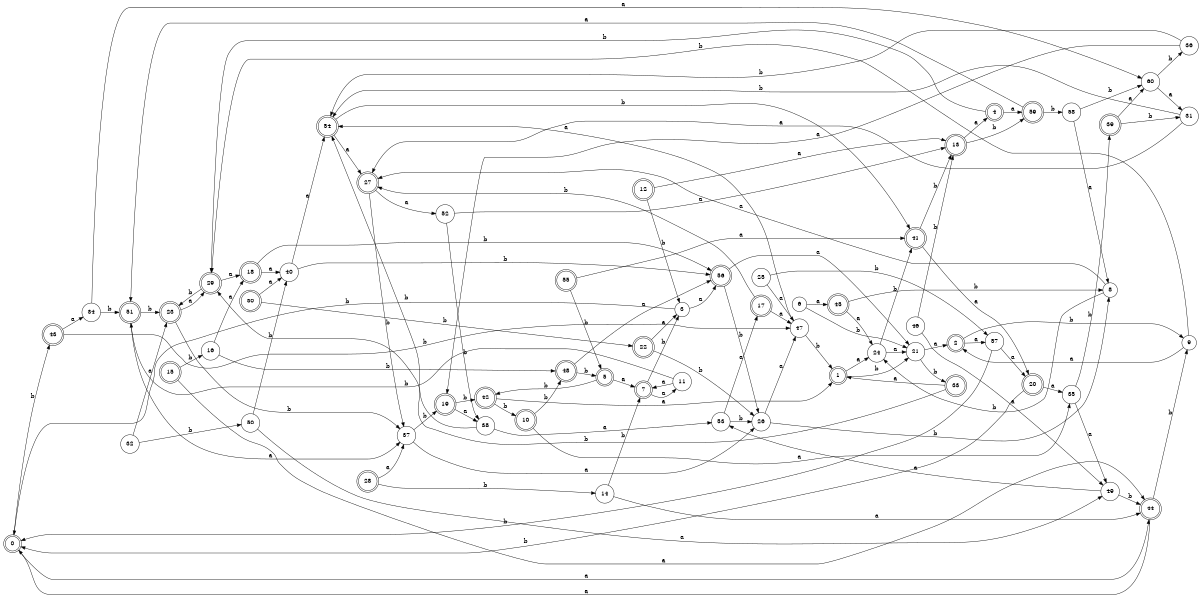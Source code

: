 digraph n49_10 {
__start0 [label="" shape="none"];

rankdir=LR;
size="8,5";

s0 [style="rounded,filled", color="black", fillcolor="white" shape="doublecircle", label="0"];
s1 [style="rounded,filled", color="black", fillcolor="white" shape="doublecircle", label="1"];
s2 [style="rounded,filled", color="black", fillcolor="white" shape="doublecircle", label="2"];
s3 [style="filled", color="black", fillcolor="white" shape="circle", label="3"];
s4 [style="rounded,filled", color="black", fillcolor="white" shape="doublecircle", label="4"];
s5 [style="rounded,filled", color="black", fillcolor="white" shape="doublecircle", label="5"];
s6 [style="filled", color="black", fillcolor="white" shape="circle", label="6"];
s7 [style="rounded,filled", color="black", fillcolor="white" shape="doublecircle", label="7"];
s8 [style="filled", color="black", fillcolor="white" shape="circle", label="8"];
s9 [style="filled", color="black", fillcolor="white" shape="circle", label="9"];
s10 [style="rounded,filled", color="black", fillcolor="white" shape="doublecircle", label="10"];
s11 [style="filled", color="black", fillcolor="white" shape="circle", label="11"];
s12 [style="rounded,filled", color="black", fillcolor="white" shape="doublecircle", label="12"];
s13 [style="rounded,filled", color="black", fillcolor="white" shape="doublecircle", label="13"];
s14 [style="filled", color="black", fillcolor="white" shape="circle", label="14"];
s15 [style="rounded,filled", color="black", fillcolor="white" shape="doublecircle", label="15"];
s16 [style="filled", color="black", fillcolor="white" shape="circle", label="16"];
s17 [style="rounded,filled", color="black", fillcolor="white" shape="doublecircle", label="17"];
s18 [style="rounded,filled", color="black", fillcolor="white" shape="doublecircle", label="18"];
s19 [style="rounded,filled", color="black", fillcolor="white" shape="doublecircle", label="19"];
s20 [style="rounded,filled", color="black", fillcolor="white" shape="doublecircle", label="20"];
s21 [style="filled", color="black", fillcolor="white" shape="circle", label="21"];
s22 [style="rounded,filled", color="black", fillcolor="white" shape="doublecircle", label="22"];
s23 [style="rounded,filled", color="black", fillcolor="white" shape="doublecircle", label="23"];
s24 [style="filled", color="black", fillcolor="white" shape="circle", label="24"];
s25 [style="filled", color="black", fillcolor="white" shape="circle", label="25"];
s26 [style="filled", color="black", fillcolor="white" shape="circle", label="26"];
s27 [style="rounded,filled", color="black", fillcolor="white" shape="doublecircle", label="27"];
s28 [style="rounded,filled", color="black", fillcolor="white" shape="doublecircle", label="28"];
s29 [style="rounded,filled", color="black", fillcolor="white" shape="doublecircle", label="29"];
s30 [style="rounded,filled", color="black", fillcolor="white" shape="doublecircle", label="30"];
s31 [style="filled", color="black", fillcolor="white" shape="circle", label="31"];
s32 [style="filled", color="black", fillcolor="white" shape="circle", label="32"];
s33 [style="rounded,filled", color="black", fillcolor="white" shape="doublecircle", label="33"];
s34 [style="filled", color="black", fillcolor="white" shape="circle", label="34"];
s35 [style="filled", color="black", fillcolor="white" shape="circle", label="35"];
s36 [style="filled", color="black", fillcolor="white" shape="circle", label="36"];
s37 [style="filled", color="black", fillcolor="white" shape="circle", label="37"];
s38 [style="filled", color="black", fillcolor="white" shape="circle", label="38"];
s39 [style="rounded,filled", color="black", fillcolor="white" shape="doublecircle", label="39"];
s40 [style="filled", color="black", fillcolor="white" shape="circle", label="40"];
s41 [style="rounded,filled", color="black", fillcolor="white" shape="doublecircle", label="41"];
s42 [style="rounded,filled", color="black", fillcolor="white" shape="doublecircle", label="42"];
s43 [style="rounded,filled", color="black", fillcolor="white" shape="doublecircle", label="43"];
s44 [style="rounded,filled", color="black", fillcolor="white" shape="doublecircle", label="44"];
s45 [style="rounded,filled", color="black", fillcolor="white" shape="doublecircle", label="45"];
s46 [style="filled", color="black", fillcolor="white" shape="circle", label="46"];
s47 [style="filled", color="black", fillcolor="white" shape="circle", label="47"];
s48 [style="rounded,filled", color="black", fillcolor="white" shape="doublecircle", label="48"];
s49 [style="filled", color="black", fillcolor="white" shape="circle", label="49"];
s50 [style="filled", color="black", fillcolor="white" shape="circle", label="50"];
s51 [style="rounded,filled", color="black", fillcolor="white" shape="doublecircle", label="51"];
s52 [style="filled", color="black", fillcolor="white" shape="circle", label="52"];
s53 [style="filled", color="black", fillcolor="white" shape="circle", label="53"];
s54 [style="rounded,filled", color="black", fillcolor="white" shape="doublecircle", label="54"];
s55 [style="rounded,filled", color="black", fillcolor="white" shape="doublecircle", label="55"];
s56 [style="rounded,filled", color="black", fillcolor="white" shape="doublecircle", label="56"];
s57 [style="filled", color="black", fillcolor="white" shape="circle", label="57"];
s58 [style="filled", color="black", fillcolor="white" shape="circle", label="58"];
s59 [style="rounded,filled", color="black", fillcolor="white" shape="doublecircle", label="59"];
s60 [style="filled", color="black", fillcolor="white" shape="circle", label="60"];
s0 -> s44 [label="a"];
s0 -> s43 [label="b"];
s1 -> s24 [label="a"];
s1 -> s21 [label="b"];
s2 -> s57 [label="a"];
s2 -> s9 [label="b"];
s3 -> s56 [label="a"];
s3 -> s0 [label="b"];
s4 -> s59 [label="a"];
s4 -> s29 [label="b"];
s5 -> s7 [label="a"];
s5 -> s42 [label="b"];
s6 -> s45 [label="a"];
s6 -> s21 [label="b"];
s7 -> s11 [label="a"];
s7 -> s3 [label="b"];
s8 -> s27 [label="a"];
s8 -> s24 [label="b"];
s9 -> s2 [label="a"];
s9 -> s29 [label="b"];
s10 -> s35 [label="a"];
s10 -> s48 [label="b"];
s11 -> s7 [label="a"];
s11 -> s51 [label="b"];
s12 -> s13 [label="a"];
s12 -> s3 [label="b"];
s13 -> s4 [label="a"];
s13 -> s59 [label="b"];
s14 -> s44 [label="a"];
s14 -> s7 [label="b"];
s15 -> s44 [label="a"];
s15 -> s16 [label="b"];
s16 -> s18 [label="a"];
s16 -> s48 [label="b"];
s17 -> s47 [label="a"];
s17 -> s27 [label="b"];
s18 -> s40 [label="a"];
s18 -> s56 [label="b"];
s19 -> s38 [label="a"];
s19 -> s42 [label="b"];
s20 -> s35 [label="a"];
s20 -> s0 [label="b"];
s21 -> s2 [label="a"];
s21 -> s33 [label="b"];
s22 -> s3 [label="a"];
s22 -> s26 [label="b"];
s23 -> s29 [label="a"];
s23 -> s37 [label="b"];
s24 -> s21 [label="a"];
s24 -> s41 [label="b"];
s25 -> s47 [label="a"];
s25 -> s57 [label="b"];
s26 -> s47 [label="a"];
s26 -> s8 [label="b"];
s27 -> s52 [label="a"];
s27 -> s37 [label="b"];
s28 -> s37 [label="a"];
s28 -> s14 [label="b"];
s29 -> s18 [label="a"];
s29 -> s23 [label="b"];
s30 -> s40 [label="a"];
s30 -> s22 [label="b"];
s31 -> s27 [label="a"];
s31 -> s54 [label="b"];
s32 -> s23 [label="a"];
s32 -> s50 [label="b"];
s33 -> s1 [label="a"];
s33 -> s29 [label="b"];
s34 -> s60 [label="a"];
s34 -> s51 [label="b"];
s35 -> s49 [label="a"];
s35 -> s39 [label="b"];
s36 -> s19 [label="a"];
s36 -> s54 [label="b"];
s37 -> s26 [label="a"];
s37 -> s19 [label="b"];
s38 -> s53 [label="a"];
s38 -> s54 [label="b"];
s39 -> s60 [label="a"];
s39 -> s31 [label="b"];
s40 -> s54 [label="a"];
s40 -> s56 [label="b"];
s41 -> s20 [label="a"];
s41 -> s13 [label="b"];
s42 -> s1 [label="a"];
s42 -> s10 [label="b"];
s43 -> s34 [label="a"];
s43 -> s47 [label="b"];
s44 -> s0 [label="a"];
s44 -> s9 [label="b"];
s45 -> s24 [label="a"];
s45 -> s8 [label="b"];
s46 -> s49 [label="a"];
s46 -> s13 [label="b"];
s47 -> s54 [label="a"];
s47 -> s1 [label="b"];
s48 -> s56 [label="a"];
s48 -> s5 [label="b"];
s49 -> s53 [label="a"];
s49 -> s44 [label="b"];
s50 -> s49 [label="a"];
s50 -> s40 [label="b"];
s51 -> s37 [label="a"];
s51 -> s23 [label="b"];
s52 -> s13 [label="a"];
s52 -> s38 [label="b"];
s53 -> s17 [label="a"];
s53 -> s26 [label="b"];
s54 -> s27 [label="a"];
s54 -> s41 [label="b"];
s55 -> s41 [label="a"];
s55 -> s5 [label="b"];
s56 -> s21 [label="a"];
s56 -> s26 [label="b"];
s57 -> s20 [label="a"];
s57 -> s0 [label="b"];
s58 -> s8 [label="a"];
s58 -> s60 [label="b"];
s59 -> s51 [label="a"];
s59 -> s58 [label="b"];
s60 -> s31 [label="a"];
s60 -> s36 [label="b"];

}